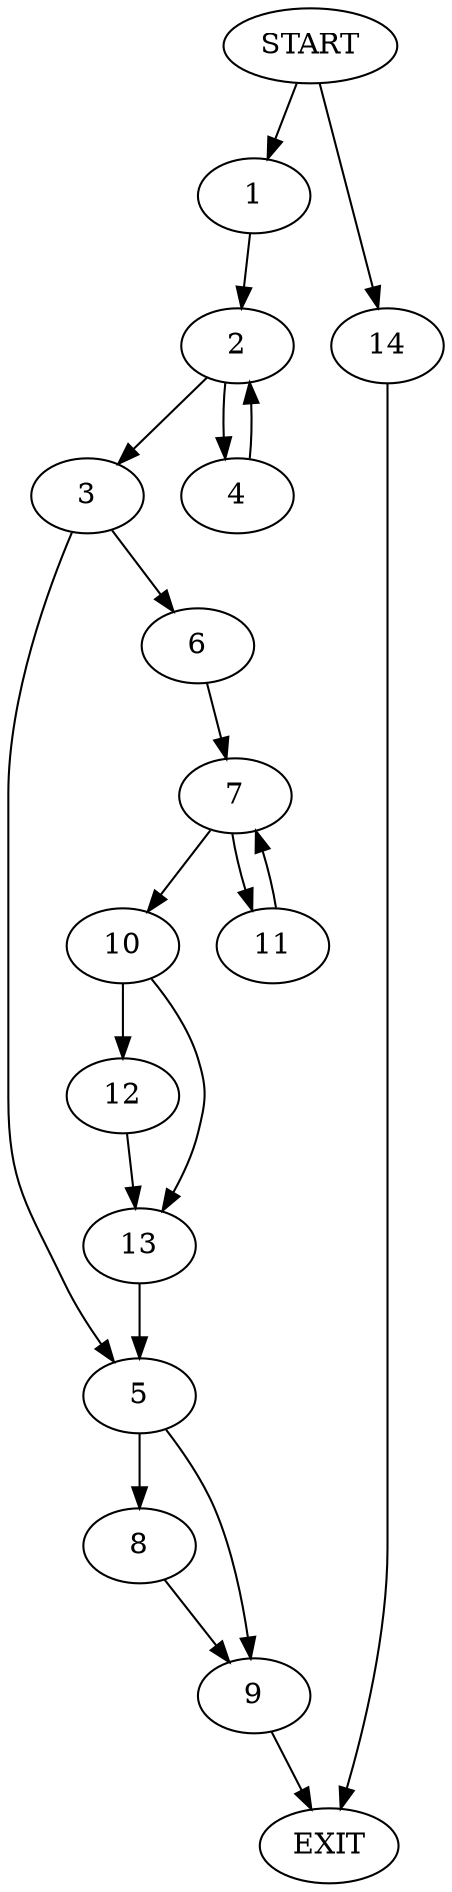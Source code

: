 digraph {
0 [label="START"]
15 [label="EXIT"]
0 -> 1
1 -> 2
2 -> 3
2 -> 4
4 -> 2
3 -> 5
3 -> 6
6 -> 7
5 -> 8
5 -> 9
7 -> 10
7 -> 11
10 -> 12
10 -> 13
11 -> 7
13 -> 5
12 -> 13
0 -> 14
14 -> 15
9 -> 15
8 -> 9
}
